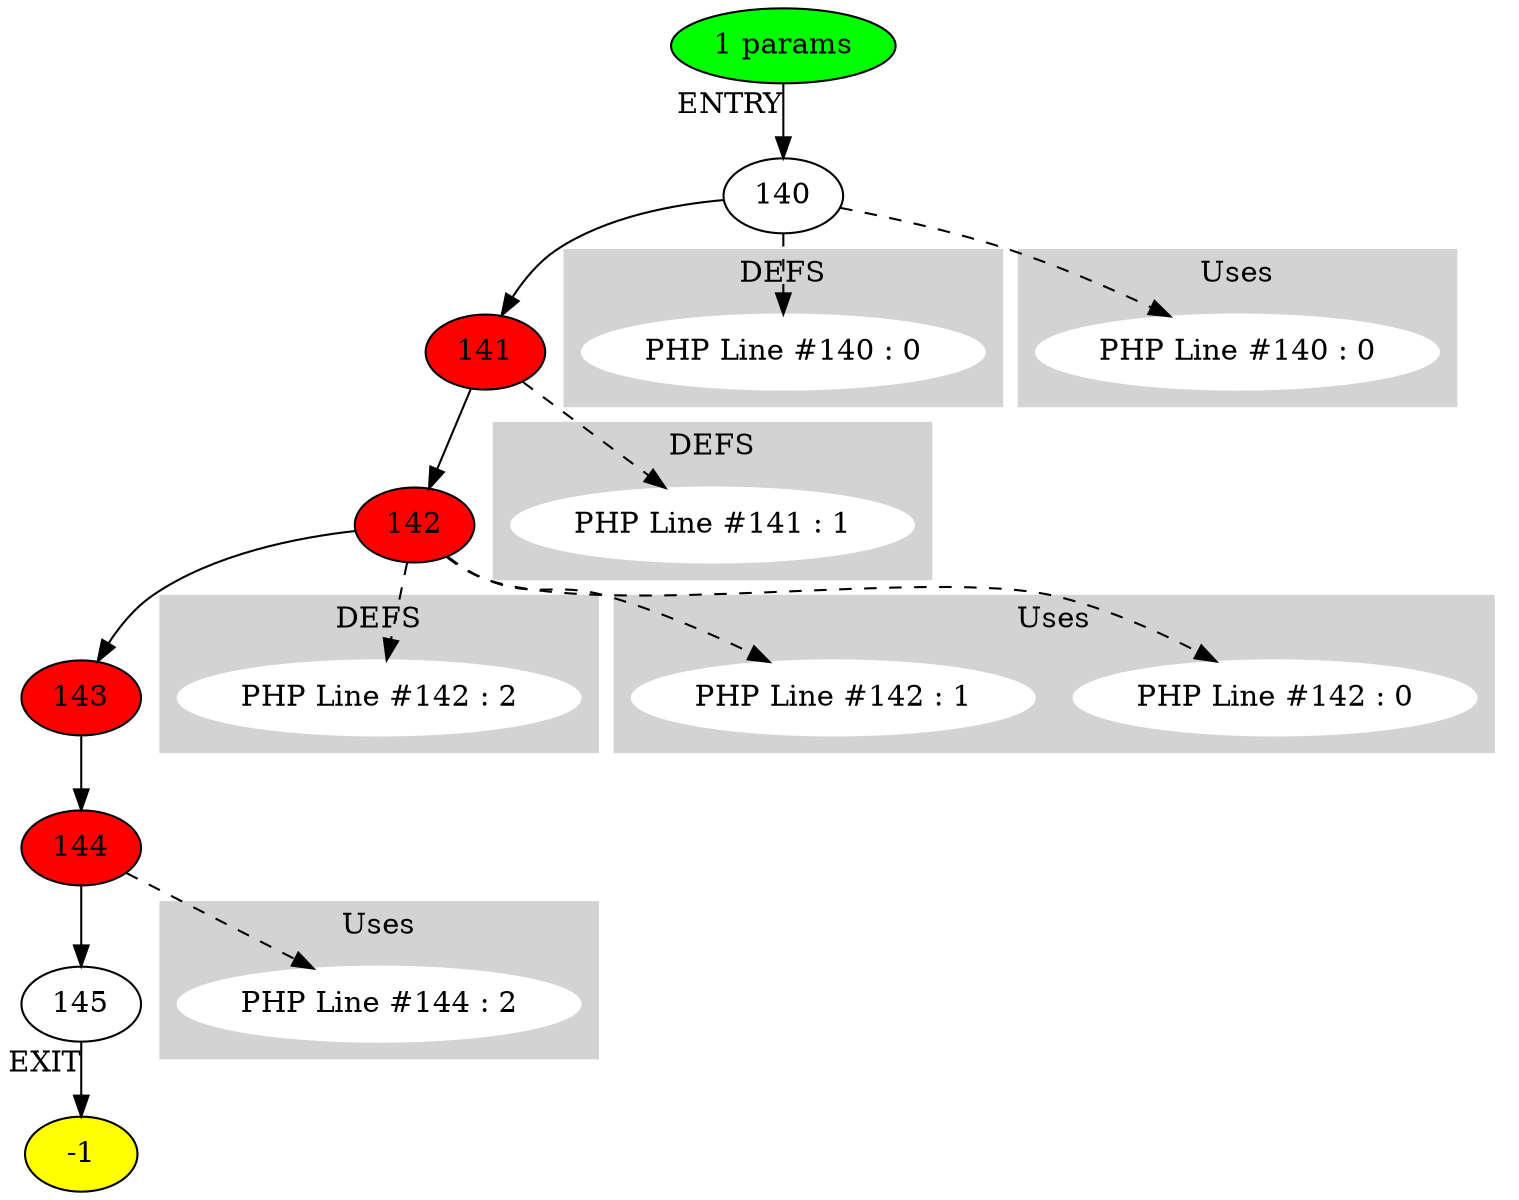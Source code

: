 digraph testName {
0 [label="140"];
1 [label="141" , fillcolor = red, style = filled];
2 [label="142" , fillcolor = red, style = filled];
3 [label="143" , fillcolor = red, style = filled];
4 [label="144" , fillcolor = red, style = filled];
5 [label="145"];
0 -> 1;
1 -> 2;
2 -> 3;
3 -> 4;
4 -> 5;
-2 -> 0[xlabel="ENTRY"];
5 -> -1[xlabel="EXIT"];
-2 [fillcolor = green, style = filled]-1 [fillcolor= yellow, style = filled] subgraph cluster_g_0 { style=filled; color=lightgrey; node [style=filled,color=white]; g_0[label= "PHP Line #140 : 0"];label = "DEFS";}
0 -> g_0 [style="dashed"];
subgraph cluster_g_1 { style=filled; color=lightgrey; node [style=filled,color=white]; g_1[label= "PHP Line #141 : 1"];label = "DEFS";}
1 -> g_1 [style="dashed"];
subgraph cluster_g_2 { style=filled; color=lightgrey; node [style=filled,color=white]; g_2[label= "PHP Line #142 : 2"];label = "DEFS";}
2 -> g_2 [style="dashed"];
subgraph cluster_use_0 { style=filled; color=lightgrey; node [style=filled,color=white]; use_0_0[label= "PHP Line #140 : 0"];label = "Uses";}
0 -> use_0_0 [style="dashed"];
subgraph cluster_use_2 { style=filled; color=lightgrey; node [style=filled,color=white]; use_2_0[label= "PHP Line #142 : 0"];label = "Uses";}
2 -> use_2_0 [style="dashed"];
subgraph cluster_use_2 { style=filled; color=lightgrey; node [style=filled,color=white]; use_2_1[label= "PHP Line #142 : 1"];label = "Uses";}
2 -> use_2_1 [style="dashed"];
subgraph cluster_use_4 { style=filled; color=lightgrey; node [style=filled,color=white]; use_4_2[label= "PHP Line #144 : 2"];label = "Uses";}
4 -> use_4_2 [style="dashed"];
-2 [label="1 params"];
}
